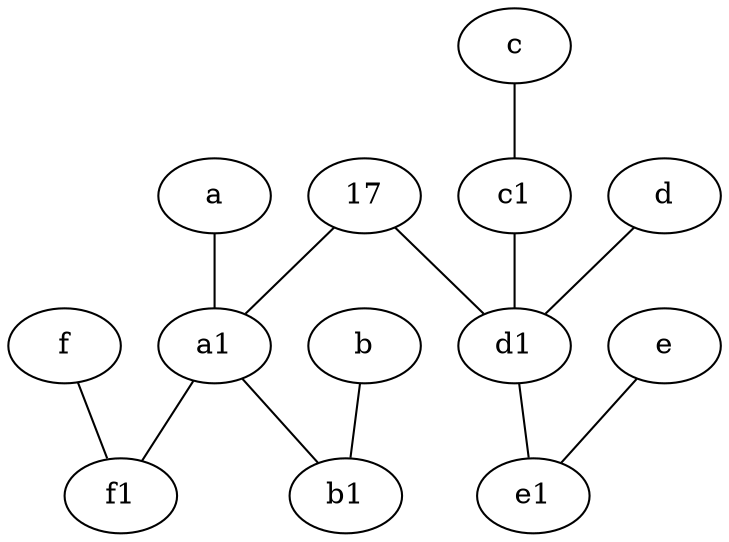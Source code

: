 graph {
	node [labelfontsize=50]
	a1 [labelfontsize=50 pos="8,3!"]
	e1 [labelfontsize=50 pos="7,7!"]
	17 [labelfontsize=50]
	f1 [labelfontsize=50 pos="3,8!"]
	c1 [labelfontsize=50 pos="4.5,3!"]
	d1 [labelfontsize=50 pos="3,5!"]
	b1 [labelfontsize=50 pos="9,4!"]
	d [labelfontsize=50 pos="2,5!"]
	a -- a1
	a1 -- b1
	17 -- a1
	c1 -- d1
	d1 -- e1
	e -- e1
	d -- d1
	17 -- d1
	f -- f1
	a1 -- f1
	c -- c1
	b -- b1
}
